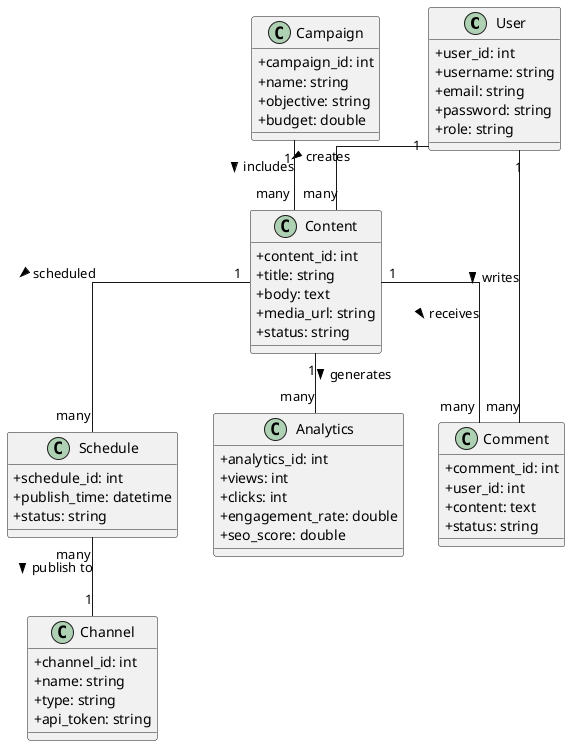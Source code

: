 @startuml
skinparam classAttributeIconSize 0
skinparam linetype ortho

' ==== Classes ====
class User {
  +user_id: int
  +username: string
  +email: string
  +password: string
  +role: string
}

class Content {
  +content_id: int
  +title: string
  +body: text
  +media_url: string
  +status: string
}

class Schedule {
  +schedule_id: int
  +publish_time: datetime
  +status: string
}

class Channel {
  +channel_id: int
  +name: string
  +type: string
  +api_token: string
}

class Campaign {
  +campaign_id: int
  +name: string
  +objective: string
  +budget: double
}

class Comment {
  +comment_id: int
  +user_id: int
  +content: text
  +status: string
}

class Analytics {
  +analytics_id: int
  +views: int
  +clicks: int
  +engagement_rate: double
  +seo_score: double
}

' ==== Relationships ====
User "1" -- "many" Content : creates >
Content "1" -- "many" Schedule : scheduled >
Schedule "many" -- "1" Channel : publish to >
Content "1" -- "many" Comment : receives >
User "1" -- "many" Comment : writes >
Campaign "1" -- "many" Content : includes >
Content "1" -- "many" Analytics : generates >

@enduml
